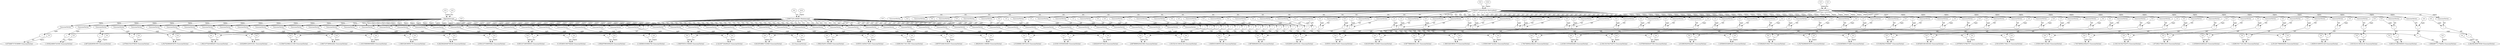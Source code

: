 digraph BayesianNetwork {
<96> -> <160> [label=mu]
<98> -> <99> [label=mu]
<162> -> <163> [label=left]
<290> -> <291> [label=sigma]
<322> -> <323> [label=right]
<386> -> <387> [label=left]
<514> -> <515> [label=sigma]
<546> -> <547> [label=right]
<226> -> <228> [label=mu]
<258> -> <260> [label=left]
<450> -> <452> [label=mu]
<482> -> <484> [label=left]
<194> -> <198> [label=right]
<93> -> <257> [label=mu]
<418> -> <422> [label=right]
<96> -> <167> [label=mu]
<93> -> <264> [label=mu]
<96> -> <174> [label=mu]
<93> -> <271> [label=mu]
<96> -> <181> [label=mu]
<93> -> <278> [label=mu]
<96> -> <188> [label=mu]
<93> -> <285> [label=mu]
<227> -> <228> [label=sigma]
<259> -> <260> [label=right]
<323> -> <324> [label=left]
<451> -> <452> [label=sigma]
<483> -> <484> [label=right]
<547> -> <548> [label=left]
<163> -> <165> [label=mu]
<195> -> <197> [label=left]
<387> -> <389> [label=mu]
<419> -> <421> [label=left]
<96> -> <195> [label=mu]
<99> -> <103> [label=sigma]
<131> -> <135> [label=right]
<355> -> <359> [label=right]
<93> -> <292> [label=mu]
<96> -> <202> [label=mu]
<99> -> <110> [label=sigma]
<93> -> <299> [label=mu]
<96> -> <209> [label=mu]
<99> -> <117> [label=sigma]
<93> -> <306> [label=mu]
<96> -> <216> [label=mu]
<99> -> <124> [label=sigma]
<93> -> <313> [label=mu]
<96> -> <223> [label=mu]
<99> -> <131> [label=sigma]
<164> -> <165> [label=sigma]
<196> -> <197> [label=right]
<260> -> <261> [label=left]
<388> -> <389> [label=sigma]
<420> -> <421> [label=right]
<484> -> <485> [label=left]
<100> -> <102> [label=sigma]
<132> -> <134> [label=left]
<324> -> <326> [label=mu]
<356> -> <358> [label=left]
<548> -> <550> [label=mu]
<93> -> <320> [label=mu]
<292> -> <296> [label=right]
<516> -> <520> [label=right]
<96> -> <230> [label=mu]
<99> -> <138> [label=sigma]
<93> -> <327> [label=mu]
<96> -> <237> [label=mu]
<99> -> <145> [label=sigma]
<93> -> <334> [label=mu]
<96> -> <244> [label=mu]
<99> -> <152> [label=sigma]
<93> -> <341> [label=mu]
<96> -> <251> [label=mu]
<99> -> <159> [label=sigma]
<93> -> <348> [label=mu]
<101> -> <102> [label=mu]
<133> -> <134> [label=right]
<197> -> <198> [label=left]
<325> -> <326> [label=sigma]
<357> -> <358> [label=right]
<421> -> <422> [label=left]
<549> -> <550> [label=sigma]
<96> -> <258> [label=mu]
<261> -> <263> [label=mu]
<293> -> <295> [label=left]
<485> -> <487> [label=mu]
<517> -> <519> [label=left]
<99> -> <166> [label=sigma]
<229> -> <233> [label=right]
<453> -> <457> [label=right]
<93> -> <355> [label=mu]
<96> -> <265> [label=mu]
<99> -> <173> [label=sigma]
<93> -> <362> [label=mu]
<96> -> <272> [label=mu]
<99> -> <180> [label=sigma]
<93> -> <369> [label=mu]
<96> -> <279> [label=mu]
<99> -> <187> [label=sigma]
<93> -> <376> [label=mu]
<96> -> <286> [label=mu]
<99> -> <194> [label=sigma]
<134> -> <135> [label=left]
<262> -> <263> [label=sigma]
<294> -> <295> [label=right]
<358> -> <359> [label=left]
<486> -> <487> [label=sigma]
<518> -> <519> [label=right]
<102> -> <104> [label=sigma]
<198> -> <200> [label=mu]
<230> -> <232> [label=left]
<93> -> <383> [label=mu]
<422> -> <424> [label=mu]
<454> -> <456> [label=left]
<166> -> <170> [label=right]
<390> -> <394> [label=right]
<96> -> <293> [label=mu]
<99> -> <201> [label=sigma]
<102> -> <111> [label=sigma]
<93> -> <390> [label=mu]
<96> -> <300> [label=mu]
<99> -> <208> [label=sigma]
<102> -> <118> [label=sigma]
<93> -> <397> [label=mu]
<96> -> <307> [label=mu]
<99> -> <215> [label=sigma]
<102> -> <125> [label=sigma]
<93> -> <404> [label=mu]
<96> -> <314> [label=mu]
<99> -> <222> [label=sigma]
<102> -> <132> [label=sigma]
<93> -> <411> [label=mu]
<199> -> <200> [label=sigma]
<231> -> <232> [label=right]
<295> -> <296> [label=left]
<96> -> <321> [label=mu]
<423> -> <424> [label=sigma]
<455> -> <456> [label=right]
<519> -> <520> [label=left]
<135> -> <137> [label=mu]
<167> -> <169> [label=left]
<99> -> <229> [label=sigma]
<359> -> <361> [label=mu]
<391> -> <393> [label=left]
<103> -> <107> [label=right]
<327> -> <331> [label=right]
<102> -> <139> [label=sigma]
<93> -> <418> [label=mu]
<96> -> <328> [label=mu]
<99> -> <236> [label=sigma]
<102> -> <146> [label=sigma]
<93> -> <425> [label=mu]
<96> -> <335> [label=mu]
<99> -> <243> [label=sigma]
<102> -> <153> [label=sigma]
<93> -> <432> [label=mu]
<96> -> <342> [label=mu]
<99> -> <250> [label=sigma]
<102> -> <160> [label=sigma]
<93> -> <439> [label=mu]
<96> -> <349> [label=mu]
<99> -> <257> [label=sigma]
<168> -> <169> [label=right]
<136> -> <137> [label=sigma]
<102> -> <167> [label=sigma]
<232> -> <233> [label=left]
<360> -> <361> [label=sigma]
<392> -> <393> [label=right]
<93> -> <446> [label=mu]
<456> -> <457> [label=left]
<104> -> <106> [label=left]
<296> -> <298> [label=mu]
<328> -> <330> [label=left]
<520> -> <522> [label=mu]
<264> -> <268> [label=right]
<96> -> <356> [label=mu]
<488> -> <492> [label=right]
<99> -> <264> [label=sigma]
<102> -> <174> [label=sigma]
<93> -> <453> [label=mu]
<96> -> <363> [label=mu]
<99> -> <271> [label=sigma]
<102> -> <181> [label=sigma]
<93> -> <460> [label=mu]
<96> -> <370> [label=mu]
<99> -> <278> [label=sigma]
<102> -> <188> [label=sigma]
<93> -> <467> [label=mu]
<96> -> <377> [label=mu]
<99> -> <285> [label=sigma]
<102> -> <195> [label=sigma]
<93> -> <474> [label=mu]
<96> -> <384> [label=mu]
<105> -> <106> [label=right]
<169> -> <170> [label=left]
<99> -> <292> [label=sigma]
<297> -> <298> [label=sigma]
<329> -> <330> [label=right]
<393> -> <394> [label=left]
<521> -> <522> [label=sigma]
<233> -> <235> [label=mu]
<265> -> <267> [label=left]
<457> -> <459> [label=mu]
<489> -> <491> [label=left]
<102> -> <202> [label=sigma]
<201> -> <205> [label=right]
<425> -> <429> [label=right]
<93> -> <481> [label=mu]
<96> -> <391> [label=mu]
<99> -> <299> [label=sigma]
<102> -> <209> [label=sigma]
<93> -> <488> [label=mu]
<96> -> <398> [label=mu]
<99> -> <306> [label=sigma]
<102> -> <216> [label=sigma]
<93> -> <495> [label=mu]
<96> -> <405> [label=mu]
<99> -> <313> [label=sigma]
<102> -> <223> [label=sigma]
<93> -> <502> [label=mu]
<96> -> <412> [label=mu]
<99> -> <320> [label=sigma]
<102> -> <230> [label=sigma]
<93> -> <509> [label=mu]
<106> -> <107> [label=left]
<234> -> <235> [label=sigma]
<266> -> <267> [label=right]
<330> -> <331> [label=left]
<458> -> <459> [label=sigma]
<490> -> <491> [label=right]
<170> -> <172> [label=mu]
<202> -> <204> [label=left]
<394> -> <396> [label=mu]
<426> -> <428> [label=left]
<96> -> <419> [label=mu]
<138> -> <142> [label=right]
<99> -> <327> [label=sigma]
<362> -> <366> [label=right]
<102> -> <237> [label=sigma]
<93> -> <516> [label=mu]
<96> -> <426> [label=mu]
<99> -> <334> [label=sigma]
<102> -> <244> [label=sigma]
<93> -> <523> [label=mu]
<96> -> <433> [label=mu]
<99> -> <341> [label=sigma]
<102> -> <251> [label=sigma]
<93> -> <530> [label=mu]
<96> -> <440> [label=mu]
<99> -> <348> [label=sigma]
<102> -> <258> [label=sigma]
<93> -> <537> [label=mu]
<96> -> <447> [label=mu]
<99> -> <355> [label=sigma]
<171> -> <172> [label=sigma]
<203> -> <204> [label=right]
<267> -> <268> [label=left]
<395> -> <396> [label=sigma]
<427> -> <428> [label=right]
<491> -> <492> [label=left]
<107> -> <109> [label=mu]
<139> -> <141> [label=left]
<331> -> <333> [label=mu]
<363> -> <365> [label=left]
<102> -> <265> [label=sigma]
<93> -> <544> [label=mu]
<299> -> <303> [label=right]
<523> -> <527> [label=right]
<96> -> <454> [label=mu]
<99> -> <362> [label=sigma]
<102> -> <272> [label=sigma]
<96> -> <461> [label=mu]
<99> -> <369> [label=sigma]
<102> -> <279> [label=sigma]
<96> -> <468> [label=mu]
<99> -> <376> [label=sigma]
<102> -> <286> [label=sigma]
<96> -> <475> [label=mu]
<99> -> <383> [label=sigma]
<102> -> <293> [label=sigma]
<204> -> <205> [label=left]
<108> -> <109> [label=sigma]
<140> -> <141> [label=right]
<332> -> <333> [label=sigma]
<364> -> <365> [label=right]
<428> -> <429> [label=left]
<268> -> <270> [label=mu]
<300> -> <302> [label=left]
<96> -> <482> [label=mu]
<492> -> <494> [label=mu]
<524> -> <526> [label=left]
<99> -> <390> [label=sigma]
<236> -> <240> [label=right]
<460> -> <464> [label=right]
<102> -> <300> [label=sigma]
<96> -> <489> [label=mu]
<99> -> <397> [label=sigma]
<102> -> <307> [label=sigma]
<96> -> <496> [label=mu]
<99> -> <404> [label=sigma]
<102> -> <314> [label=sigma]
<96> -> <503> [label=mu]
<99> -> <411> [label=sigma]
<102> -> <321> [label=sigma]
<96> -> <510> [label=mu]
<99> -> <418> [label=sigma]
<141> -> <142> [label=left]
<269> -> <270> [label=sigma]
<301> -> <302> [label=right]
<365> -> <366> [label=left]
<493> -> <494> [label=sigma]
<525> -> <526> [label=right]
<205> -> <207> [label=mu]
<237> -> <239> [label=left]
<102> -> <328> [label=sigma]
<429> -> <431> [label=mu]
<461> -> <463> [label=left]
<173> -> <177> [label=right]
<397> -> <401> [label=right]
<96> -> <517> [label=mu]
<99> -> <425> [label=sigma]
<102> -> <335> [label=sigma]
<96> -> <524> [label=mu]
<99> -> <432> [label=sigma]
<102> -> <342> [label=sigma]
<96> -> <531> [label=mu]
<99> -> <439> [label=sigma]
<102> -> <349> [label=sigma]
<96> -> <538> [label=mu]
<99> -> <446> [label=sigma]
<102> -> <356> [label=sigma]
<206> -> <207> [label=sigma]
<238> -> <239> [label=right]
<302> -> <303> [label=left]
<430> -> <431> [label=sigma]
<462> -> <463> [label=right]
<526> -> <527> [label=left]
<96> -> <545> [label=mu]
<142> -> <144> [label=mu]
<174> -> <176> [label=left]
<366> -> <368> [label=mu]
<398> -> <400> [label=left]
<99> -> <453> [label=sigma]
<110> -> <114> [label=right]
<334> -> <338> [label=right]
<102> -> <363> [label=sigma]
<99> -> <460> [label=sigma]
<102> -> <370> [label=sigma]
<99> -> <467> [label=sigma]
<102> -> <377> [label=sigma]
<99> -> <474> [label=sigma]
<102> -> <384> [label=sigma]
<99> -> <481> [label=sigma]
<143> -> <144> [label=sigma]
<175> -> <176> [label=right]
<239> -> <240> [label=left]
<367> -> <368> [label=sigma]
<102> -> <391> [label=sigma]
<399> -> <400> [label=right]
<463> -> <464> [label=left]
<111> -> <113> [label=left]
<303> -> <305> [label=mu]
<335> -> <337> [label=left]
<527> -> <529> [label=mu]
<271> -> <275> [label=right]
<495> -> <499> [label=right]
<99> -> <488> [label=sigma]
<102> -> <398> [label=sigma]
<99> -> <495> [label=sigma]
<102> -> <405> [label=sigma]
<99> -> <502> [label=sigma]
<102> -> <412> [label=sigma]
<99> -> <509> [label=sigma]
<102> -> <419> [label=sigma]
<112> -> <113> [label=right]
<176> -> <177> [label=left]
<304> -> <305> [label=sigma]
<336> -> <337> [label=right]
<400> -> <401> [label=left]
<99> -> <516> [label=sigma]
<528> -> <529> [label=sigma]
<240> -> <242> [label=mu]
<272> -> <274> [label=left]
<464> -> <466> [label=mu]
<496> -> <498> [label=left]
<208> -> <212> [label=right]
<102> -> <426> [label=sigma]
<432> -> <436> [label=right]
<99> -> <523> [label=sigma]
<102> -> <433> [label=sigma]
<99> -> <530> [label=sigma]
<102> -> <440> [label=sigma]
<99> -> <537> [label=sigma]
<102> -> <447> [label=sigma]
<99> -> <544> [label=sigma]
<102> -> <454> [label=sigma]
<113> -> <114> [label=left]
<241> -> <242> [label=sigma]
<273> -> <274> [label=right]
<337> -> <338> [label=left]
<465> -> <466> [label=sigma]
<497> -> <498> [label=right]
<177> -> <179> [label=mu]
<209> -> <211> [label=left]
<401> -> <403> [label=mu]
<433> -> <435> [label=left]
<145> -> <149> [label=right]
<369> -> <373> [label=right]
<102> -> <461> [label=sigma]
<102> -> <468> [label=sigma]
<102> -> <475> [label=sigma]
<102> -> <482> [label=sigma]
<178> -> <179> [label=sigma]
<210> -> <211> [label=right]
<274> -> <275> [label=left]
<402> -> <403> [label=sigma]
<434> -> <435> [label=right]
<498> -> <499> [label=left]
<114> -> <116> [label=mu]
<146> -> <148> [label=left]
<338> -> <340> [label=mu]
<370> -> <372> [label=left]
<102> -> <489> [label=sigma]
<306> -> <310> [label=right]
<530> -> <534> [label=right]
<102> -> <496> [label=sigma]
<102> -> <503> [label=sigma]
<102> -> <510> [label=sigma]
<102> -> <517> [label=sigma]
<115> -> <116> [label=sigma]
<147> -> <148> [label=right]
<211> -> <212> [label=left]
<339> -> <340> [label=sigma]
<371> -> <372> [label=right]
<435> -> <436> [label=left]
<275> -> <277> [label=mu]
<307> -> <309> [label=left]
<499> -> <501> [label=mu]
<531> -> <533> [label=left]
<243> -> <247> [label=right]
<467> -> <471> [label=right]
<102> -> <524> [label=sigma]
<102> -> <531> [label=sigma]
<102> -> <538> [label=sigma]
<102> -> <545> [label=sigma]
<148> -> <149> [label=left]
<276> -> <277> [label=sigma]
<308> -> <309> [label=right]
<372> -> <373> [label=left]
<500> -> <501> [label=sigma]
<532> -> <533> [label=right]
<212> -> <214> [label=mu]
<244> -> <246> [label=left]
<436> -> <438> [label=mu]
<468> -> <470> [label=left]
<180> -> <184> [label=right]
<404> -> <408> [label=right]
<213> -> <214> [label=sigma]
<245> -> <246> [label=right]
<309> -> <310> [label=left]
<437> -> <438> [label=sigma]
<469> -> <470> [label=right]
<533> -> <534> [label=left]
<149> -> <151> [label=mu]
<181> -> <183> [label=left]
<373> -> <375> [label=mu]
<405> -> <407> [label=left]
<117> -> <121> [label=right]
<341> -> <345> [label=right]
<150> -> <151> [label=sigma]
<182> -> <183> [label=right]
<246> -> <247> [label=left]
<374> -> <375> [label=sigma]
<406> -> <407> [label=right]
<470> -> <471> [label=left]
<118> -> <120> [label=left]
<310> -> <312> [label=mu]
<342> -> <344> [label=left]
<534> -> <536> [label=mu]
<278> -> <282> [label=right]
<502> -> <506> [label=right]
<119> -> <120> [label=right]
<183> -> <184> [label=left]
<311> -> <312> [label=sigma]
<343> -> <344> [label=right]
<407> -> <408> [label=left]
<535> -> <536> [label=sigma]
<247> -> <249> [label=mu]
<279> -> <281> [label=left]
<471> -> <473> [label=mu]
<503> -> <505> [label=left]
<215> -> <219> [label=right]
<439> -> <443> [label=right]
<120> -> <121> [label=left]
<248> -> <249> [label=sigma]
<280> -> <281> [label=right]
<344> -> <345> [label=left]
<472> -> <473> [label=sigma]
<504> -> <505> [label=right]
<184> -> <186> [label=mu]
<216> -> <218> [label=left]
<408> -> <410> [label=mu]
<440> -> <442> [label=left]
<152> -> <156> [label=right]
<376> -> <380> [label=right]
<185> -> <186> [label=sigma]
<217> -> <218> [label=right]
<281> -> <282> [label=left]
<409> -> <410> [label=sigma]
<441> -> <442> [label=right]
<505> -> <506> [label=left]
<121> -> <123> [label=mu]
<153> -> <155> [label=left]
<345> -> <347> [label=mu]
<377> -> <379> [label=left]
<313> -> <317> [label=right]
<537> -> <541> [label=right]
<122> -> <123> [label=sigma]
<154> -> <155> [label=right]
<218> -> <219> [label=left]
<346> -> <347> [label=sigma]
<378> -> <379> [label=right]
<442> -> <443> [label=left]
<282> -> <284> [label=mu]
<314> -> <316> [label=left]
<506> -> <508> [label=mu]
<538> -> <540> [label=left]
<250> -> <254> [label=right]
<474> -> <478> [label=right]
<155> -> <156> [label=left]
<283> -> <284> [label=sigma]
<315> -> <316> [label=right]
<379> -> <380> [label=left]
<507> -> <508> [label=sigma]
<539> -> <540> [label=right]
<91> -> <93> [label=mu]
<219> -> <221> [label=mu]
<251> -> <253> [label=left]
<443> -> <445> [label=mu]
<475> -> <477> [label=left]
<187> -> <191> [label=right]
<411> -> <415> [label=right]
<92> -> <93> [label=sigma]
<220> -> <221> [label=sigma]
<252> -> <253> [label=right]
<316> -> <317> [label=left]
<444> -> <445> [label=sigma]
<476> -> <477> [label=right]
<540> -> <541> [label=left]
<156> -> <158> [label=mu]
<188> -> <190> [label=left]
<380> -> <382> [label=mu]
<412> -> <414> [label=left]
<124> -> <128> [label=right]
<348> -> <352> [label=right]
<157> -> <158> [label=sigma]
<189> -> <190> [label=right]
<253> -> <254> [label=left]
<381> -> <382> [label=sigma]
<413> -> <414> [label=right]
<477> -> <478> [label=left]
<125> -> <127> [label=left]
<317> -> <319> [label=mu]
<349> -> <351> [label=left]
<541> -> <543> [label=mu]
<285> -> <289> [label=right]
<509> -> <513> [label=right]
<93> -> <103> [label=mu]
<93> -> <110> [label=mu]
<93> -> <117> [label=mu]
<93> -> <124> [label=mu]
<126> -> <127> [label=right]
<190> -> <191> [label=left]
<318> -> <319> [label=sigma]
<350> -> <351> [label=right]
<414> -> <415> [label=left]
<542> -> <543> [label=sigma]
<94> -> <96> [label=mu]
<254> -> <256> [label=mu]
<286> -> <288> [label=left]
<478> -> <480> [label=mu]
<510> -> <512> [label=left]
<222> -> <226> [label=right]
<446> -> <450> [label=right]
<93> -> <131> [label=mu]
<93> -> <138> [label=mu]
<93> -> <145> [label=mu]
<93> -> <152> [label=mu]
<95> -> <96> [label=sigma]
<127> -> <128> [label=left]
<255> -> <256> [label=sigma]
<287> -> <288> [label=right]
<351> -> <352> [label=left]
<479> -> <480> [label=sigma]
<511> -> <512> [label=right]
<93> -> <159> [label=mu]
<191> -> <193> [label=mu]
<223> -> <225> [label=left]
<415> -> <417> [label=mu]
<447> -> <449> [label=left]
<159> -> <163> [label=right]
<383> -> <387> [label=right]
<93> -> <166> [label=mu]
<93> -> <173> [label=mu]
<93> -> <180> [label=mu]
<93> -> <187> [label=mu]
<192> -> <193> [label=sigma]
<224> -> <225> [label=right]
<288> -> <289> [label=left]
<416> -> <417> [label=sigma]
<448> -> <449> [label=right]
<512> -> <513> [label=left]
<128> -> <130> [label=mu]
<160> -> <162> [label=left]
<352> -> <354> [label=mu]
<384> -> <386> [label=left]
<320> -> <324> [label=right]
<544> -> <548> [label=right]
<93> -> <194> [label=mu]
<96> -> <104> [label=mu]
<93> -> <201> [label=mu]
<96> -> <111> [label=mu]
<93> -> <208> [label=mu]
<96> -> <118> [label=mu]
<93> -> <215> [label=mu]
<96> -> <125> [label=mu]
<225> -> <226> [label=left]
<161> -> <162> [label=right]
<129> -> <130> [label=sigma]
<93> -> <222> [label=mu]
<353> -> <354> [label=sigma]
<385> -> <386> [label=right]
<449> -> <450> [label=left]
<97> -> <99> [label=sigma]
<289> -> <291> [label=mu]
<321> -> <323> [label=left]
<513> -> <515> [label=mu]
<545> -> <547> [label=left]
<96> -> <132> [label=mu]
<257> -> <261> [label=right]
<481> -> <485> [label=right]
<93> -> <229> [label=mu]
<96> -> <139> [label=mu]
<93> -> <236> [label=mu]
<96> -> <146> [label=mu]
<93> -> <243> [label=mu]
<96> -> <153> [label=mu]
<93> -> <250> [label=mu]
91[label="0.0"]
92[label="10.0"]
93[label="1.359877251160065 (MuIntercept)"]
94[label="0.0"]
95[label="10.0"]
96[label="-0.5800977264295226 (MuGradient)"]
97[label="0.5"]
98[label="0.0"]
99[label="SigmaIntercept"]
100[label="0.5"]
101[label="0.0"]
102[label="SigmaGradient"]
103[label="GaussianVertex"]
104[label="GaussianVertex"]
105[label="1.0"]
106[label="*"]
107[label="+"]
108[label="5.0"]
109[label="0.8329091229351041 (GaussianVertex)"]
110[label="GaussianVertex"]
111[label="GaussianVertex"]
112[label="0.0"]
113[label="*"]
114[label="+"]
115[label="5.0"]
116[label="1.1631508098056809 (GaussianVertex)"]
117[label="GaussianVertex"]
118[label="GaussianVertex"]
119[label="1.0"]
120[label="*"]
121[label="+"]
122[label="5.0"]
123[label="0.26236426446749106 (GaussianVertex)"]
124[label="GaussianVertex"]
125[label="GaussianVertex"]
126[label="0.0"]
127[label="*"]
128[label="+"]
129[label="5.0"]
130[label="1.8562979903656258 (GaussianVertex)"]
131[label="GaussianVertex"]
132[label="GaussianVertex"]
133[label="0.0"]
134[label="*"]
135[label="+"]
136[label="5.0"]
137[label="1.9021075263969205 (GaussianVertex)"]
138[label="GaussianVertex"]
139[label="GaussianVertex"]
140[label="0.0"]
141[label="*"]
142[label="+"]
143[label="5.0"]
144[label="1.9878743481543453 (GaussianVertex)"]
145[label="GaussianVertex"]
146[label="GaussianVertex"]
147[label="0.0"]
148[label="*"]
149[label="+"]
150[label="5.0"]
151[label="1.62924053973028 (GaussianVertex)"]
152[label="GaussianVertex"]
153[label="GaussianVertex"]
154[label="1.0"]
155[label="*"]
156[label="+"]
157[label="5.0"]
158[label="0.9555114450274363 (GaussianVertex)"]
159[label="GaussianVertex"]
160[label="GaussianVertex"]
161[label="0.0"]
162[label="*"]
163[label="+"]
164[label="5.0"]
165[label="0.8329091229351041 (GaussianVertex)"]
166[label="GaussianVertex"]
167[label="GaussianVertex"]
168[label="0.0"]
169[label="*"]
170[label="+"]
171[label="5.0"]
172[label="0.5306282510621705 (GaussianVertex)"]
173[label="GaussianVertex"]
174[label="GaussianVertex"]
175[label="0.0"]
176[label="*"]
177[label="+"]
178[label="5.0"]
179[label="1.3350010667323402 (GaussianVertex)"]
180[label="GaussianVertex"]
181[label="GaussianVertex"]
182[label="0.0"]
183[label="*"]
184[label="+"]
185[label="5.0"]
186[label="2.0541237336955462 (GaussianVertex)"]
187[label="GaussianVertex"]
188[label="GaussianVertex"]
189[label="0.0"]
190[label="*"]
191[label="+"]
192[label="5.0"]
193[label="-0.10536051565782628 (GaussianVertex)"]
194[label="GaussianVertex"]
195[label="GaussianVertex"]
196[label="1.0"]
197[label="*"]
198[label="+"]
199[label="5.0"]
200[label="0.0 (GaussianVertex)"]
201[label="GaussianVertex"]
202[label="GaussianVertex"]
203[label="1.0"]
204[label="*"]
205[label="+"]
206[label="5.0"]
207[label="1.5892352051165808 (GaussianVertex)"]
208[label="GaussianVertex"]
209[label="GaussianVertex"]
210[label="0.0"]
211[label="*"]
212[label="+"]
213[label="5.0"]
214[label="1.0296194171811583 (GaussianVertex)"]
215[label="GaussianVertex"]
216[label="GaussianVertex"]
217[label="0.0"]
218[label="*"]
219[label="+"]
220[label="5.0"]
221[label="1.9315214116032136 (GaussianVertex)"]
222[label="GaussianVertex"]
223[label="GaussianVertex"]
224[label="0.0"]
225[label="*"]
226[label="+"]
227[label="5.0"]
228[label="0.6418538861723948 (GaussianVertex)"]
229[label="GaussianVertex"]
230[label="GaussianVertex"]
231[label="0.0"]
232[label="*"]
233[label="+"]
234[label="5.0"]
235[label="1.308332819650179 (GaussianVertex)"]
236[label="GaussianVertex"]
237[label="GaussianVertex"]
238[label="0.0"]
239[label="*"]
240[label="+"]
241[label="5.0"]
242[label="1.7047480922384253 (GaussianVertex)"]
243[label="GaussianVertex"]
244[label="GaussianVertex"]
245[label="0.0"]
246[label="*"]
247[label="+"]
248[label="5.0"]
249[label="2.0149030205422647 (GaussianVertex)"]
250[label="GaussianVertex"]
251[label="GaussianVertex"]
252[label="0.0"]
253[label="*"]
254[label="+"]
255[label="5.0"]
256[label="1.2527629684953678 (GaussianVertex)"]
257[label="GaussianVertex"]
258[label="GaussianVertex"]
259[label="1.0"]
260[label="*"]
261[label="+"]
262[label="5.0"]
263[label="0.9555114450274363 (GaussianVertex)"]
264[label="GaussianVertex"]
265[label="GaussianVertex"]
266[label="0.0"]
267[label="*"]
268[label="+"]
269[label="5.0"]
270[label="1.1939224684724346 (GaussianVertex)"]
271[label="GaussianVertex"]
272[label="GaussianVertex"]
273[label="0.0"]
274[label="*"]
275[label="+"]
276[label="5.0"]
277[label="2.667228206581955 (GaussianVertex)"]
278[label="GaussianVertex"]
279[label="GaussianVertex"]
280[label="0.0"]
281[label="*"]
282[label="+"]
283[label="5.0"]
284[label="2.079441541679836 (GaussianVertex)"]
285[label="GaussianVertex"]
286[label="GaussianVertex"]
287[label="0.0"]
288[label="*"]
289[label="+"]
290[label="5.0"]
291[label="1.2527629684953678 (GaussianVertex)"]
292[label="GaussianVertex"]
293[label="GaussianVertex"]
294[label="1.0"]
295[label="*"]
296[label="+"]
297[label="5.0"]
298[label="1.0647107369924282 (GaussianVertex)"]
299[label="GaussianVertex"]
300[label="GaussianVertex"]
301[label="0.0"]
302[label="*"]
303[label="+"]
304[label="5.0"]
305[label="1.308332819650179 (GaussianVertex)"]
306[label="GaussianVertex"]
307[label="GaussianVertex"]
308[label="0.0"]
309[label="*"]
310[label="+"]
311[label="5.0"]
312[label="0.6931471805599453 (GaussianVertex)"]
313[label="GaussianVertex"]
314[label="GaussianVertex"]
315[label="0.0"]
316[label="*"]
317[label="+"]
318[label="5.0"]
319[label="2.1400661634962708 (GaussianVertex)"]
320[label="GaussianVertex"]
321[label="GaussianVertex"]
322[label="0.0"]
323[label="*"]
324[label="+"]
325[label="5.0"]
326[label="0.6418538861723948 (GaussianVertex)"]
327[label="GaussianVertex"]
328[label="GaussianVertex"]
329[label="0.0"]
330[label="*"]
331[label="+"]
332[label="5.0"]
333[label="2.4336133554004498 (GaussianVertex)"]
334[label="GaussianVertex"]
335[label="GaussianVertex"]
336[label="0.0"]
337[label="*"]
338[label="+"]
339[label="5.0"]
340[label="1.9459101490553128 (GaussianVertex)"]
341[label="GaussianVertex"]
342[label="GaussianVertex"]
343[label="0.0"]
344[label="*"]
345[label="+"]
346[label="5.0"]
347[label="0.5877866649021191 (GaussianVertex)"]
348[label="GaussianVertex"]
349[label="GaussianVertex"]
350[label="1.0"]
351[label="*"]
352[label="+"]
353[label="5.0"]
354[label="2.4336133554004498 (GaussianVertex)"]
355[label="GaussianVertex"]
356[label="GaussianVertex"]
357[label="1.0"]
358[label="*"]
359[label="+"]
360[label="5.0"]
361[label="0.33647223662121306 (GaussianVertex)"]
362[label="GaussianVertex"]
363[label="GaussianVertex"]
364[label="0.0"]
365[label="*"]
366[label="+"]
367[label="5.0"]
368[label="2.322387720290225 (GaussianVertex)"]
369[label="GaussianVertex"]
370[label="GaussianVertex"]
371[label="0.0"]
372[label="*"]
373[label="+"]
374[label="5.0"]
375[label="2.5336968139574316 (GaussianVertex)"]
376[label="GaussianVertex"]
377[label="GaussianVertex"]
378[label="0.0"]
379[label="*"]
380[label="+"]
381[label="5.0"]
382[label="2.8678989020441064 (GaussianVertex)"]
383[label="GaussianVertex"]
384[label="GaussianVertex"]
385[label="0.0"]
386[label="*"]
387[label="+"]
388[label="5.0"]
389[label="1.88706964903238 (GaussianVertex)"]
390[label="GaussianVertex"]
391[label="GaussianVertex"]
392[label="0.0"]
393[label="*"]
394[label="+"]
395[label="5.0"]
396[label="1.3862943611198906 (GaussianVertex)"]
397[label="GaussianVertex"]
398[label="GaussianVertex"]
399[label="1.0"]
400[label="*"]
401[label="+"]
402[label="5.0"]
403[label="0.4700036292457356 (GaussianVertex)"]
404[label="GaussianVertex"]
405[label="GaussianVertex"]
406[label="0.0"]
407[label="*"]
408[label="+"]
409[label="5.0"]
410[label="1.4350845252893225 (GaussianVertex)"]
411[label="GaussianVertex"]
412[label="GaussianVertex"]
413[label="0.0"]
414[label="*"]
415[label="+"]
416[label="5.0"]
417[label="2.3418058061473266 (GaussianVertex)"]
418[label="GaussianVertex"]
419[label="GaussianVertex"]
420[label="0.0"]
421[label="*"]
422[label="+"]
423[label="5.0"]
424[label="0.8754687373538999 (GaussianVertex)"]
425[label="GaussianVertex"]
426[label="GaussianVertex"]
427[label="1.0"]
428[label="*"]
429[label="+"]
430[label="5.0"]
431[label="-0.5108256237659907 (GaussianVertex)"]
432[label="GaussianVertex"]
433[label="GaussianVertex"]
434[label="0.0"]
435[label="*"]
436[label="+"]
437[label="5.0"]
438[label="0.4054651081081644 (GaussianVertex)"]
439[label="GaussianVertex"]
440[label="GaussianVertex"]
441[label="0.0"]
442[label="*"]
443[label="+"]
444[label="5.0"]
445[label="2.3978952727983707 (GaussianVertex)"]
446[label="GaussianVertex"]
447[label="GaussianVertex"]
448[label="0.0"]
449[label="*"]
450[label="+"]
451[label="5.0"]
452[label="2.5014359517392113 (GaussianVertex)"]
453[label="GaussianVertex"]
454[label="GaussianVertex"]
455[label="0.0"]
456[label="*"]
457[label="+"]
458[label="5.0"]
459[label="2.1041341542702074 (GaussianVertex)"]
460[label="GaussianVertex"]
461[label="GaussianVertex"]
462[label="0.0"]
463[label="*"]
464[label="+"]
465[label="5.0"]
466[label="1.7047480922384253 (GaussianVertex)"]
467[label="GaussianVertex"]
468[label="GaussianVertex"]
469[label="0.0"]
470[label="*"]
471[label="+"]
472[label="5.0"]
473[label="2.1041341542702074 (GaussianVertex)"]
474[label="GaussianVertex"]
475[label="GaussianVertex"]
476[label="0.0"]
477[label="*"]
478[label="+"]
479[label="5.0"]
480[label="1.8718021769015916 (GaussianVertex)"]
481[label="GaussianVertex"]
482[label="GaussianVertex"]
483[label="0.0"]
484[label="*"]
485[label="+"]
486[label="5.0"]
487[label="1.0296194171811583 (GaussianVertex)"]
488[label="GaussianVertex"]
489[label="GaussianVertex"]
490[label="1.0"]
491[label="*"]
492[label="+"]
493[label="5.0"]
494[label="1.3350010667323402 (GaussianVertex)"]
495[label="GaussianVertex"]
496[label="GaussianVertex"]
497[label="0.0"]
498[label="*"]
499[label="+"]
500[label="5.0"]
501[label="1.4350845252893225 (GaussianVertex)"]
502[label="GaussianVertex"]
503[label="GaussianVertex"]
504[label="0.0"]
505[label="*"]
506[label="+"]
507[label="5.0"]
508[label="2.2512917986064958 (GaussianVertex)"]
509[label="GaussianVertex"]
510[label="GaussianVertex"]
511[label="0.0"]
512[label="*"]
513[label="+"]
514[label="5.0"]
515[label="1.9459101490553128 (GaussianVertex)"]
516[label="GaussianVertex"]
517[label="GaussianVertex"]
518[label="0.0"]
519[label="*"]
520[label="+"]
521[label="5.0"]
522[label="1.3609765531356006 (GaussianVertex)"]
523[label="GaussianVertex"]
524[label="GaussianVertex"]
525[label="0.0"]
526[label="*"]
527[label="+"]
528[label="5.0"]
529[label="1.9315214116032136 (GaussianVertex)"]
530[label="GaussianVertex"]
531[label="GaussianVertex"]
532[label="0.0"]
533[label="*"]
534[label="+"]
535[label="5.0"]
536[label="0.6931471805599453 (GaussianVertex)"]
537[label="GaussianVertex"]
538[label="GaussianVertex"]
539[label="0.0"]
540[label="*"]
541[label="+"]
542[label="5.0"]
543[label="1.8082887711792652 (GaussianVertex)"]
544[label="GaussianVertex"]
545[label="GaussianVertex"]
546[label="0.0"]
547[label="*"]
548[label="+"]
549[label="5.0"]
550[label="2.282382385676526 (GaussianVertex)"]
}